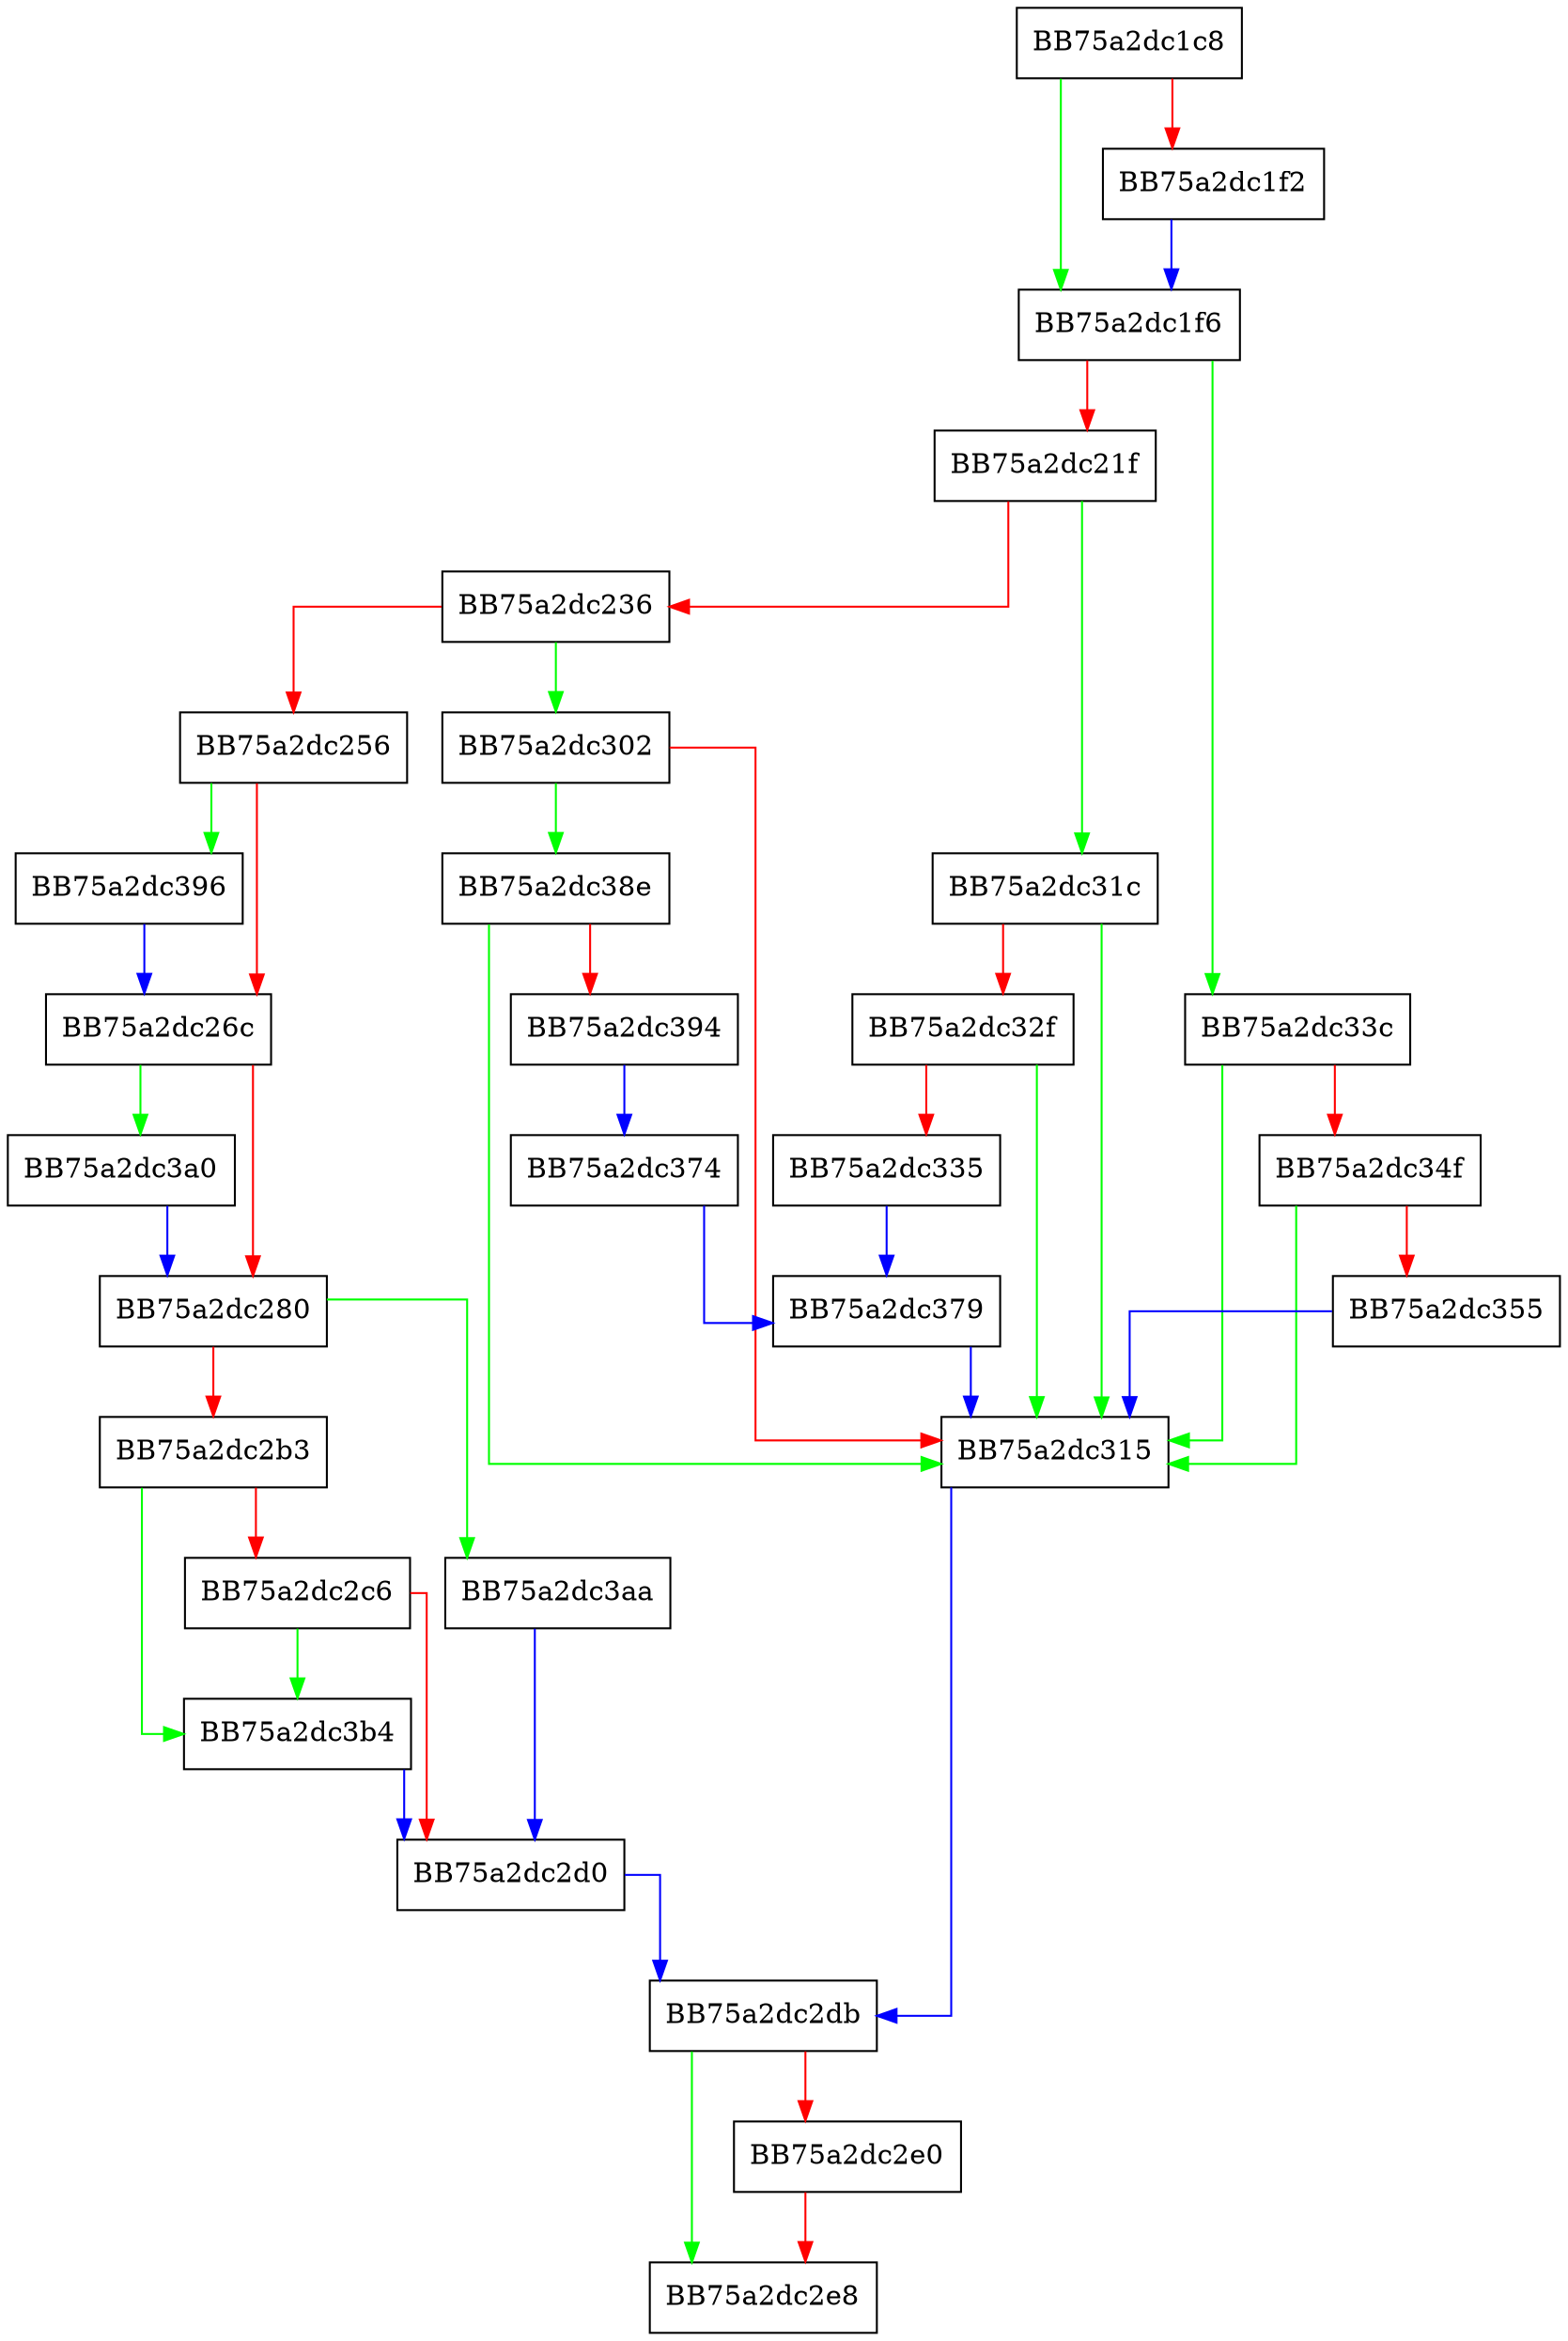 digraph AnalyzeHeaders {
  node [shape="box"];
  graph [splines=ortho];
  BB75a2dc1c8 -> BB75a2dc1f6 [color="green"];
  BB75a2dc1c8 -> BB75a2dc1f2 [color="red"];
  BB75a2dc1f2 -> BB75a2dc1f6 [color="blue"];
  BB75a2dc1f6 -> BB75a2dc33c [color="green"];
  BB75a2dc1f6 -> BB75a2dc21f [color="red"];
  BB75a2dc21f -> BB75a2dc31c [color="green"];
  BB75a2dc21f -> BB75a2dc236 [color="red"];
  BB75a2dc236 -> BB75a2dc302 [color="green"];
  BB75a2dc236 -> BB75a2dc256 [color="red"];
  BB75a2dc256 -> BB75a2dc396 [color="green"];
  BB75a2dc256 -> BB75a2dc26c [color="red"];
  BB75a2dc26c -> BB75a2dc3a0 [color="green"];
  BB75a2dc26c -> BB75a2dc280 [color="red"];
  BB75a2dc280 -> BB75a2dc3aa [color="green"];
  BB75a2dc280 -> BB75a2dc2b3 [color="red"];
  BB75a2dc2b3 -> BB75a2dc3b4 [color="green"];
  BB75a2dc2b3 -> BB75a2dc2c6 [color="red"];
  BB75a2dc2c6 -> BB75a2dc3b4 [color="green"];
  BB75a2dc2c6 -> BB75a2dc2d0 [color="red"];
  BB75a2dc2d0 -> BB75a2dc2db [color="blue"];
  BB75a2dc2db -> BB75a2dc2e8 [color="green"];
  BB75a2dc2db -> BB75a2dc2e0 [color="red"];
  BB75a2dc2e0 -> BB75a2dc2e8 [color="red"];
  BB75a2dc302 -> BB75a2dc38e [color="green"];
  BB75a2dc302 -> BB75a2dc315 [color="red"];
  BB75a2dc315 -> BB75a2dc2db [color="blue"];
  BB75a2dc31c -> BB75a2dc315 [color="green"];
  BB75a2dc31c -> BB75a2dc32f [color="red"];
  BB75a2dc32f -> BB75a2dc315 [color="green"];
  BB75a2dc32f -> BB75a2dc335 [color="red"];
  BB75a2dc335 -> BB75a2dc379 [color="blue"];
  BB75a2dc33c -> BB75a2dc315 [color="green"];
  BB75a2dc33c -> BB75a2dc34f [color="red"];
  BB75a2dc34f -> BB75a2dc315 [color="green"];
  BB75a2dc34f -> BB75a2dc355 [color="red"];
  BB75a2dc355 -> BB75a2dc315 [color="blue"];
  BB75a2dc374 -> BB75a2dc379 [color="blue"];
  BB75a2dc379 -> BB75a2dc315 [color="blue"];
  BB75a2dc38e -> BB75a2dc315 [color="green"];
  BB75a2dc38e -> BB75a2dc394 [color="red"];
  BB75a2dc394 -> BB75a2dc374 [color="blue"];
  BB75a2dc396 -> BB75a2dc26c [color="blue"];
  BB75a2dc3a0 -> BB75a2dc280 [color="blue"];
  BB75a2dc3aa -> BB75a2dc2d0 [color="blue"];
  BB75a2dc3b4 -> BB75a2dc2d0 [color="blue"];
}